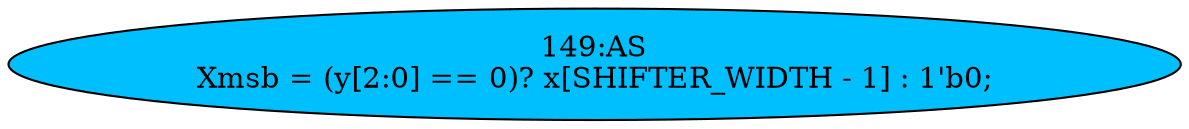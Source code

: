 strict digraph "" {
	node [label="\N"];
	"149:AS"	 [ast="<pyverilog.vparser.ast.Assign object at 0x7f030bfc24d0>",
		def_var="['Xmsb']",
		fillcolor=deepskyblue,
		label="149:AS
Xmsb = (y[2:0] == 0)? x[SHIFTER_WIDTH - 1] : 1'b0;",
		statements="[]",
		style=filled,
		typ=Assign,
		use_var="['y', 'x']"];
}
